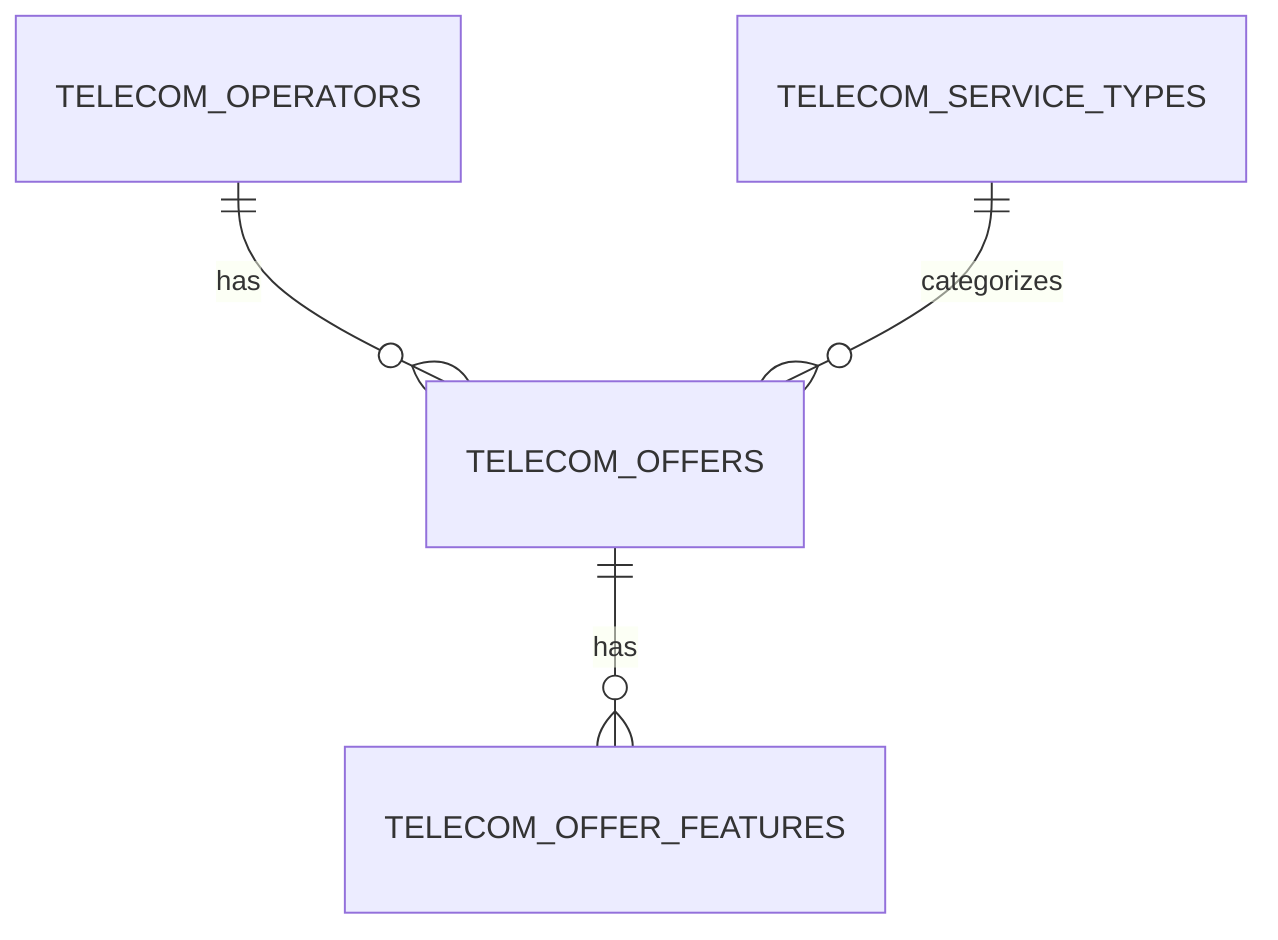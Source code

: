 erDiagram
  TELECOM_OPERATORS ||--o{ TELECOM_OFFERS : has
  TELECOM_SERVICE_TYPES ||--o{ TELECOM_OFFERS : categorizes
  TELECOM_OFFERS ||--o{ TELECOM_OFFER_FEATURES : has